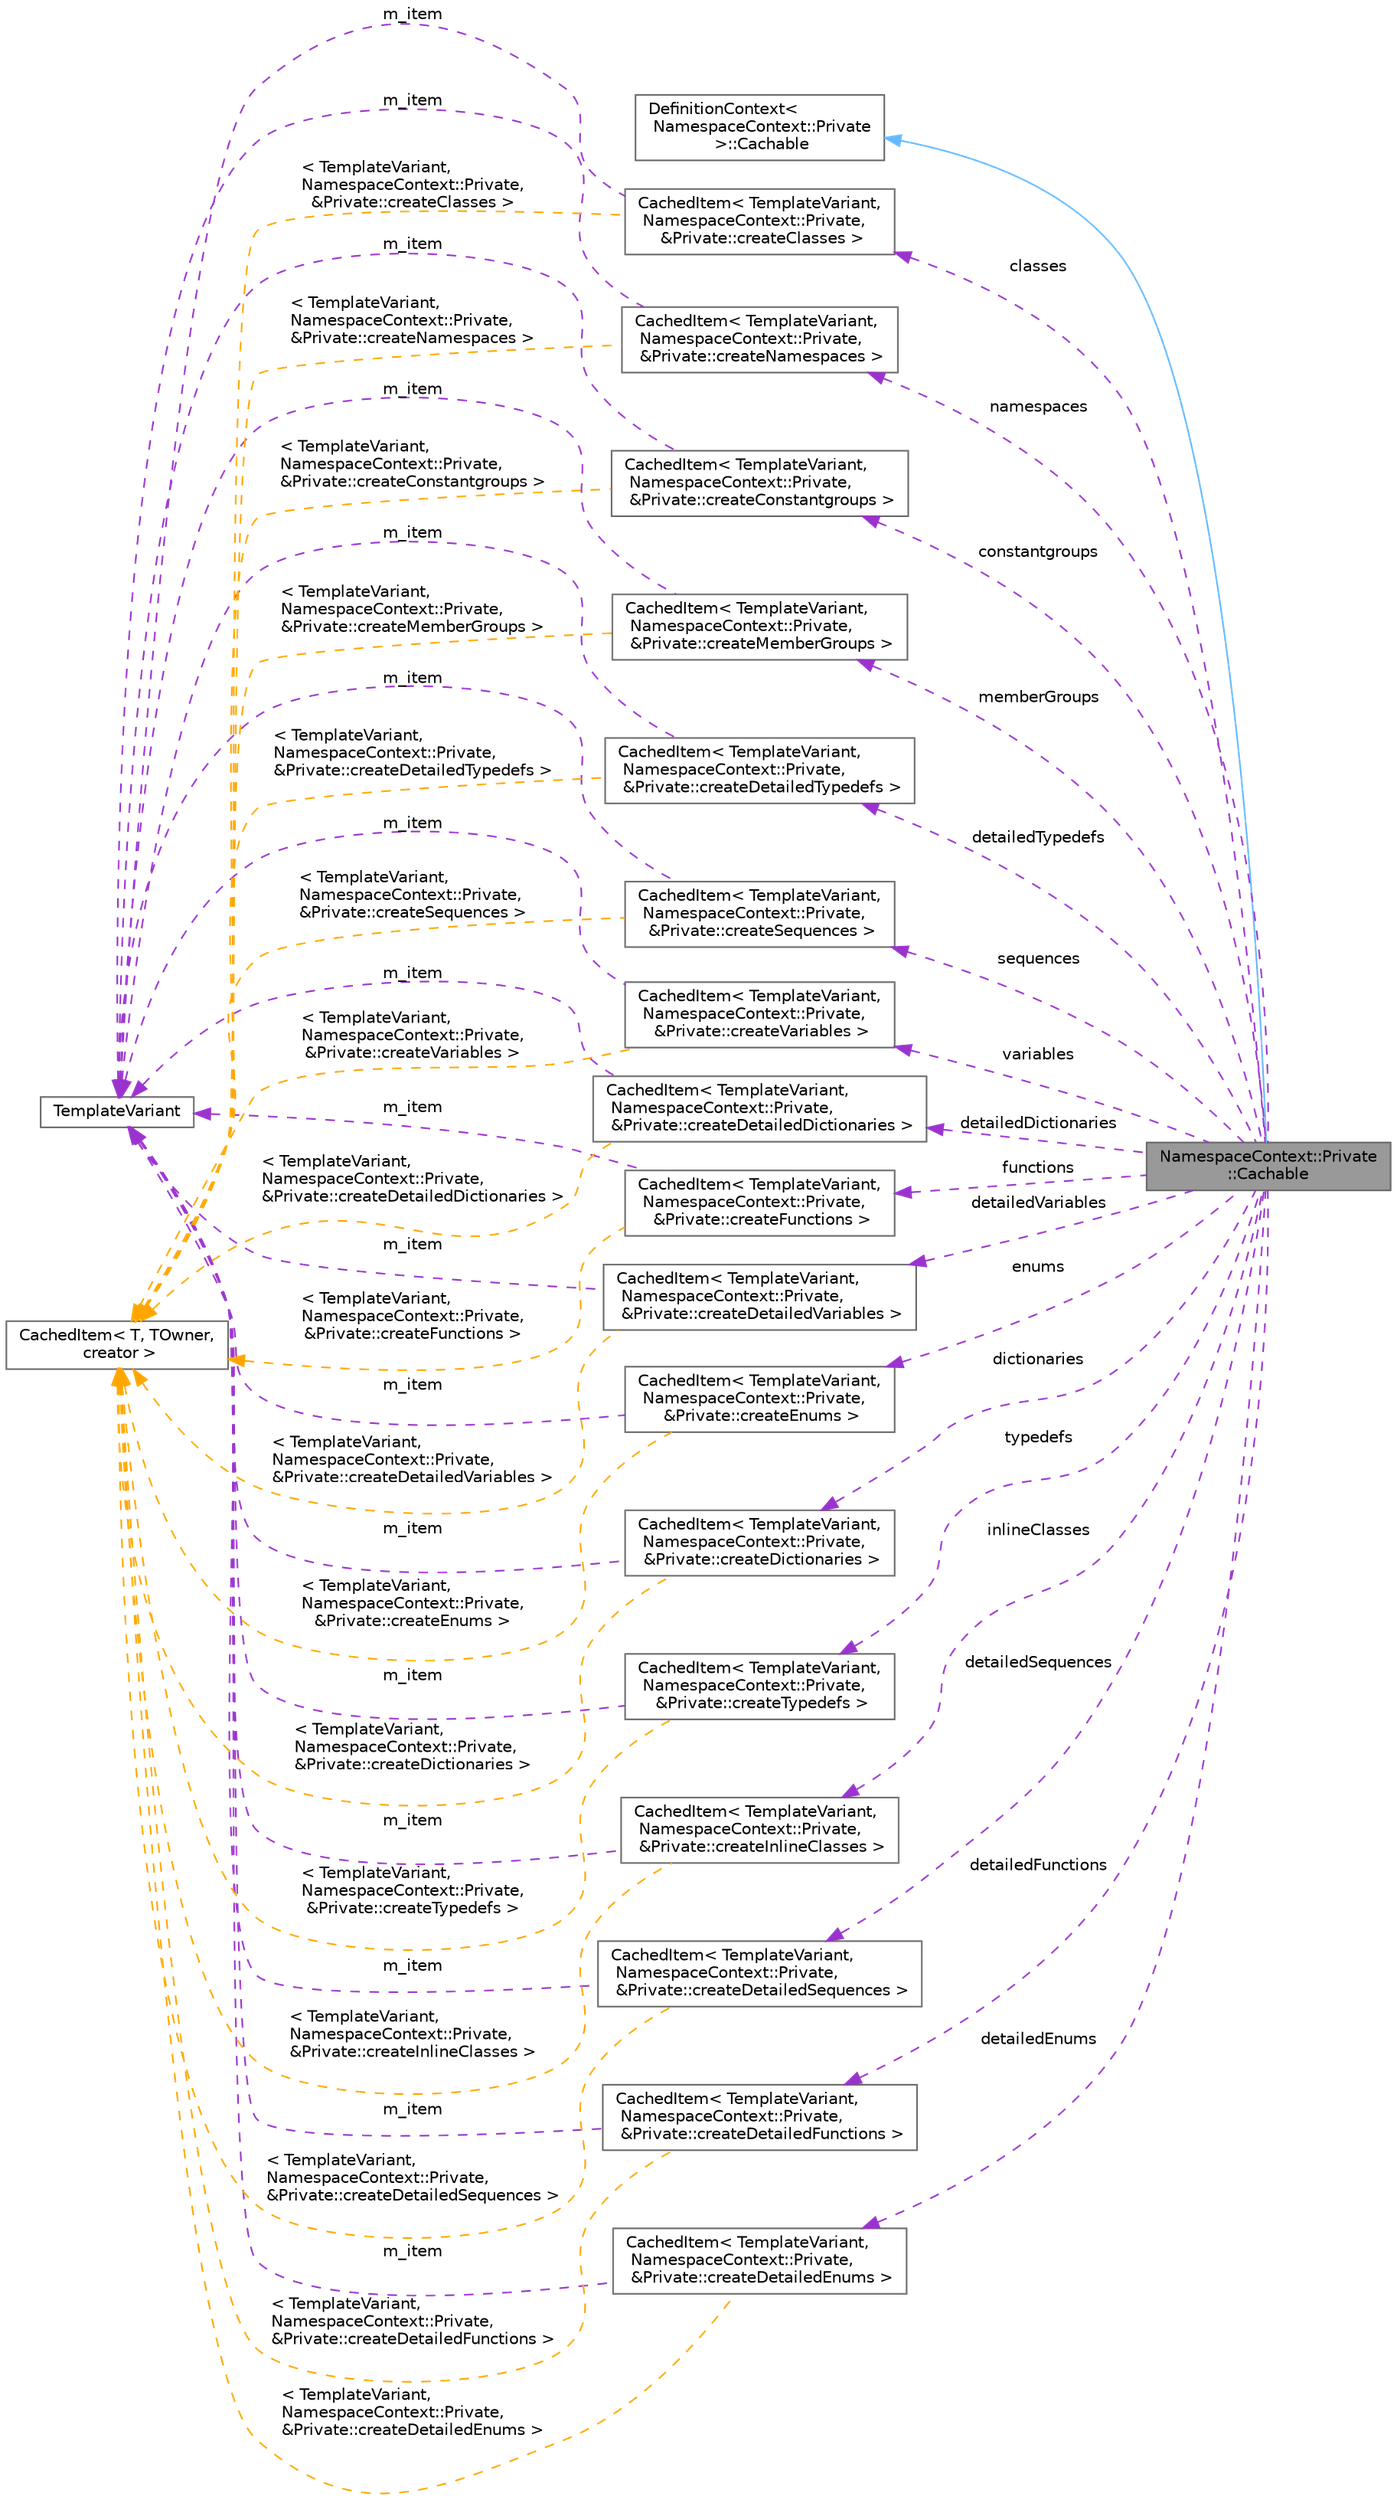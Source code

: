 digraph "NamespaceContext::Private::Cachable"
{
 // INTERACTIVE_SVG=YES
 // LATEX_PDF_SIZE
  bgcolor="transparent";
  edge [fontname=Helvetica,fontsize=10,labelfontname=Helvetica,labelfontsize=10];
  node [fontname=Helvetica,fontsize=10,shape=box,height=0.2,width=0.4];
  rankdir="LR";
  Node1 [label="NamespaceContext::Private\l::Cachable",height=0.2,width=0.4,color="gray40", fillcolor="grey60", style="filled", fontcolor="black",tooltip=" "];
  Node2 -> Node1 [dir="back",color="steelblue1",style="solid"];
  Node2 [label="DefinitionContext\<\l NamespaceContext::Private\l \>::Cachable",height=0.2,width=0.4,color="gray40", fillcolor="white", style="filled",tooltip=" "];
  Node3 -> Node1 [dir="back",color="darkorchid3",style="dashed",label=" classes" ];
  Node3 [label="CachedItem\< TemplateVariant,\l NamespaceContext::Private,\l &Private::createClasses \>",height=0.2,width=0.4,color="gray40", fillcolor="white", style="filled",URL="$d7/dc1/class_cached_item.html",tooltip=" "];
  Node4 -> Node3 [dir="back",color="darkorchid3",style="dashed",label=" m_item" ];
  Node4 [label="TemplateVariant",height=0.2,width=0.4,color="gray40", fillcolor="white", style="filled",URL="$d1/dba/class_template_variant.html",tooltip="Variant type which can hold one value of a fixed set of types."];
  Node5 -> Node3 [dir="back",color="orange",style="dashed",label=" \< TemplateVariant,\l NamespaceContext::Private,\l &Private::createClasses \>" ];
  Node5 [label="CachedItem\< T, TOwner,\l creator \>",height=0.2,width=0.4,color="gray40", fillcolor="white", style="filled",URL="$d7/dc1/class_cached_item.html",tooltip="Wrapper for data that needs to be cached."];
  Node6 -> Node1 [dir="back",color="darkorchid3",style="dashed",label=" namespaces" ];
  Node6 [label="CachedItem\< TemplateVariant,\l NamespaceContext::Private,\l &Private::createNamespaces \>",height=0.2,width=0.4,color="gray40", fillcolor="white", style="filled",URL="$d7/dc1/class_cached_item.html",tooltip=" "];
  Node4 -> Node6 [dir="back",color="darkorchid3",style="dashed",label=" m_item" ];
  Node5 -> Node6 [dir="back",color="orange",style="dashed",label=" \< TemplateVariant,\l NamespaceContext::Private,\l &Private::createNamespaces \>" ];
  Node7 -> Node1 [dir="back",color="darkorchid3",style="dashed",label=" constantgroups" ];
  Node7 [label="CachedItem\< TemplateVariant,\l NamespaceContext::Private,\l &Private::createConstantgroups \>",height=0.2,width=0.4,color="gray40", fillcolor="white", style="filled",URL="$d7/dc1/class_cached_item.html",tooltip=" "];
  Node4 -> Node7 [dir="back",color="darkorchid3",style="dashed",label=" m_item" ];
  Node5 -> Node7 [dir="back",color="orange",style="dashed",label=" \< TemplateVariant,\l NamespaceContext::Private,\l &Private::createConstantgroups \>" ];
  Node8 -> Node1 [dir="back",color="darkorchid3",style="dashed",label=" typedefs" ];
  Node8 [label="CachedItem\< TemplateVariant,\l NamespaceContext::Private,\l &Private::createTypedefs \>",height=0.2,width=0.4,color="gray40", fillcolor="white", style="filled",URL="$d7/dc1/class_cached_item.html",tooltip=" "];
  Node4 -> Node8 [dir="back",color="darkorchid3",style="dashed",label=" m_item" ];
  Node5 -> Node8 [dir="back",color="orange",style="dashed",label=" \< TemplateVariant,\l NamespaceContext::Private,\l &Private::createTypedefs \>" ];
  Node9 -> Node1 [dir="back",color="darkorchid3",style="dashed",label=" sequences" ];
  Node9 [label="CachedItem\< TemplateVariant,\l NamespaceContext::Private,\l &Private::createSequences \>",height=0.2,width=0.4,color="gray40", fillcolor="white", style="filled",URL="$d7/dc1/class_cached_item.html",tooltip=" "];
  Node4 -> Node9 [dir="back",color="darkorchid3",style="dashed",label=" m_item" ];
  Node5 -> Node9 [dir="back",color="orange",style="dashed",label=" \< TemplateVariant,\l NamespaceContext::Private,\l &Private::createSequences \>" ];
  Node10 -> Node1 [dir="back",color="darkorchid3",style="dashed",label=" dictionaries" ];
  Node10 [label="CachedItem\< TemplateVariant,\l NamespaceContext::Private,\l &Private::createDictionaries \>",height=0.2,width=0.4,color="gray40", fillcolor="white", style="filled",URL="$d7/dc1/class_cached_item.html",tooltip=" "];
  Node4 -> Node10 [dir="back",color="darkorchid3",style="dashed",label=" m_item" ];
  Node5 -> Node10 [dir="back",color="orange",style="dashed",label=" \< TemplateVariant,\l NamespaceContext::Private,\l &Private::createDictionaries \>" ];
  Node11 -> Node1 [dir="back",color="darkorchid3",style="dashed",label=" enums" ];
  Node11 [label="CachedItem\< TemplateVariant,\l NamespaceContext::Private,\l &Private::createEnums \>",height=0.2,width=0.4,color="gray40", fillcolor="white", style="filled",URL="$d7/dc1/class_cached_item.html",tooltip=" "];
  Node4 -> Node11 [dir="back",color="darkorchid3",style="dashed",label=" m_item" ];
  Node5 -> Node11 [dir="back",color="orange",style="dashed",label=" \< TemplateVariant,\l NamespaceContext::Private,\l &Private::createEnums \>" ];
  Node12 -> Node1 [dir="back",color="darkorchid3",style="dashed",label=" functions" ];
  Node12 [label="CachedItem\< TemplateVariant,\l NamespaceContext::Private,\l &Private::createFunctions \>",height=0.2,width=0.4,color="gray40", fillcolor="white", style="filled",URL="$d7/dc1/class_cached_item.html",tooltip=" "];
  Node4 -> Node12 [dir="back",color="darkorchid3",style="dashed",label=" m_item" ];
  Node5 -> Node12 [dir="back",color="orange",style="dashed",label=" \< TemplateVariant,\l NamespaceContext::Private,\l &Private::createFunctions \>" ];
  Node13 -> Node1 [dir="back",color="darkorchid3",style="dashed",label=" variables" ];
  Node13 [label="CachedItem\< TemplateVariant,\l NamespaceContext::Private,\l &Private::createVariables \>",height=0.2,width=0.4,color="gray40", fillcolor="white", style="filled",URL="$d7/dc1/class_cached_item.html",tooltip=" "];
  Node4 -> Node13 [dir="back",color="darkorchid3",style="dashed",label=" m_item" ];
  Node5 -> Node13 [dir="back",color="orange",style="dashed",label=" \< TemplateVariant,\l NamespaceContext::Private,\l &Private::createVariables \>" ];
  Node14 -> Node1 [dir="back",color="darkorchid3",style="dashed",label=" memberGroups" ];
  Node14 [label="CachedItem\< TemplateVariant,\l NamespaceContext::Private,\l &Private::createMemberGroups \>",height=0.2,width=0.4,color="gray40", fillcolor="white", style="filled",URL="$d7/dc1/class_cached_item.html",tooltip=" "];
  Node4 -> Node14 [dir="back",color="darkorchid3",style="dashed",label=" m_item" ];
  Node5 -> Node14 [dir="back",color="orange",style="dashed",label=" \< TemplateVariant,\l NamespaceContext::Private,\l &Private::createMemberGroups \>" ];
  Node15 -> Node1 [dir="back",color="darkorchid3",style="dashed",label=" detailedTypedefs" ];
  Node15 [label="CachedItem\< TemplateVariant,\l NamespaceContext::Private,\l &Private::createDetailedTypedefs \>",height=0.2,width=0.4,color="gray40", fillcolor="white", style="filled",URL="$d7/dc1/class_cached_item.html",tooltip=" "];
  Node4 -> Node15 [dir="back",color="darkorchid3",style="dashed",label=" m_item" ];
  Node5 -> Node15 [dir="back",color="orange",style="dashed",label=" \< TemplateVariant,\l NamespaceContext::Private,\l &Private::createDetailedTypedefs \>" ];
  Node16 -> Node1 [dir="back",color="darkorchid3",style="dashed",label=" detailedSequences" ];
  Node16 [label="CachedItem\< TemplateVariant,\l NamespaceContext::Private,\l &Private::createDetailedSequences \>",height=0.2,width=0.4,color="gray40", fillcolor="white", style="filled",URL="$d7/dc1/class_cached_item.html",tooltip=" "];
  Node4 -> Node16 [dir="back",color="darkorchid3",style="dashed",label=" m_item" ];
  Node5 -> Node16 [dir="back",color="orange",style="dashed",label=" \< TemplateVariant,\l NamespaceContext::Private,\l &Private::createDetailedSequences \>" ];
  Node17 -> Node1 [dir="back",color="darkorchid3",style="dashed",label=" detailedDictionaries" ];
  Node17 [label="CachedItem\< TemplateVariant,\l NamespaceContext::Private,\l &Private::createDetailedDictionaries \>",height=0.2,width=0.4,color="gray40", fillcolor="white", style="filled",URL="$d7/dc1/class_cached_item.html",tooltip=" "];
  Node4 -> Node17 [dir="back",color="darkorchid3",style="dashed",label=" m_item" ];
  Node5 -> Node17 [dir="back",color="orange",style="dashed",label=" \< TemplateVariant,\l NamespaceContext::Private,\l &Private::createDetailedDictionaries \>" ];
  Node18 -> Node1 [dir="back",color="darkorchid3",style="dashed",label=" detailedEnums" ];
  Node18 [label="CachedItem\< TemplateVariant,\l NamespaceContext::Private,\l &Private::createDetailedEnums \>",height=0.2,width=0.4,color="gray40", fillcolor="white", style="filled",URL="$d7/dc1/class_cached_item.html",tooltip=" "];
  Node4 -> Node18 [dir="back",color="darkorchid3",style="dashed",label=" m_item" ];
  Node5 -> Node18 [dir="back",color="orange",style="dashed",label=" \< TemplateVariant,\l NamespaceContext::Private,\l &Private::createDetailedEnums \>" ];
  Node19 -> Node1 [dir="back",color="darkorchid3",style="dashed",label=" detailedFunctions" ];
  Node19 [label="CachedItem\< TemplateVariant,\l NamespaceContext::Private,\l &Private::createDetailedFunctions \>",height=0.2,width=0.4,color="gray40", fillcolor="white", style="filled",URL="$d7/dc1/class_cached_item.html",tooltip=" "];
  Node4 -> Node19 [dir="back",color="darkorchid3",style="dashed",label=" m_item" ];
  Node5 -> Node19 [dir="back",color="orange",style="dashed",label=" \< TemplateVariant,\l NamespaceContext::Private,\l &Private::createDetailedFunctions \>" ];
  Node20 -> Node1 [dir="back",color="darkorchid3",style="dashed",label=" detailedVariables" ];
  Node20 [label="CachedItem\< TemplateVariant,\l NamespaceContext::Private,\l &Private::createDetailedVariables \>",height=0.2,width=0.4,color="gray40", fillcolor="white", style="filled",URL="$d7/dc1/class_cached_item.html",tooltip=" "];
  Node4 -> Node20 [dir="back",color="darkorchid3",style="dashed",label=" m_item" ];
  Node5 -> Node20 [dir="back",color="orange",style="dashed",label=" \< TemplateVariant,\l NamespaceContext::Private,\l &Private::createDetailedVariables \>" ];
  Node21 -> Node1 [dir="back",color="darkorchid3",style="dashed",label=" inlineClasses" ];
  Node21 [label="CachedItem\< TemplateVariant,\l NamespaceContext::Private,\l &Private::createInlineClasses \>",height=0.2,width=0.4,color="gray40", fillcolor="white", style="filled",URL="$d7/dc1/class_cached_item.html",tooltip=" "];
  Node4 -> Node21 [dir="back",color="darkorchid3",style="dashed",label=" m_item" ];
  Node5 -> Node21 [dir="back",color="orange",style="dashed",label=" \< TemplateVariant,\l NamespaceContext::Private,\l &Private::createInlineClasses \>" ];
}
